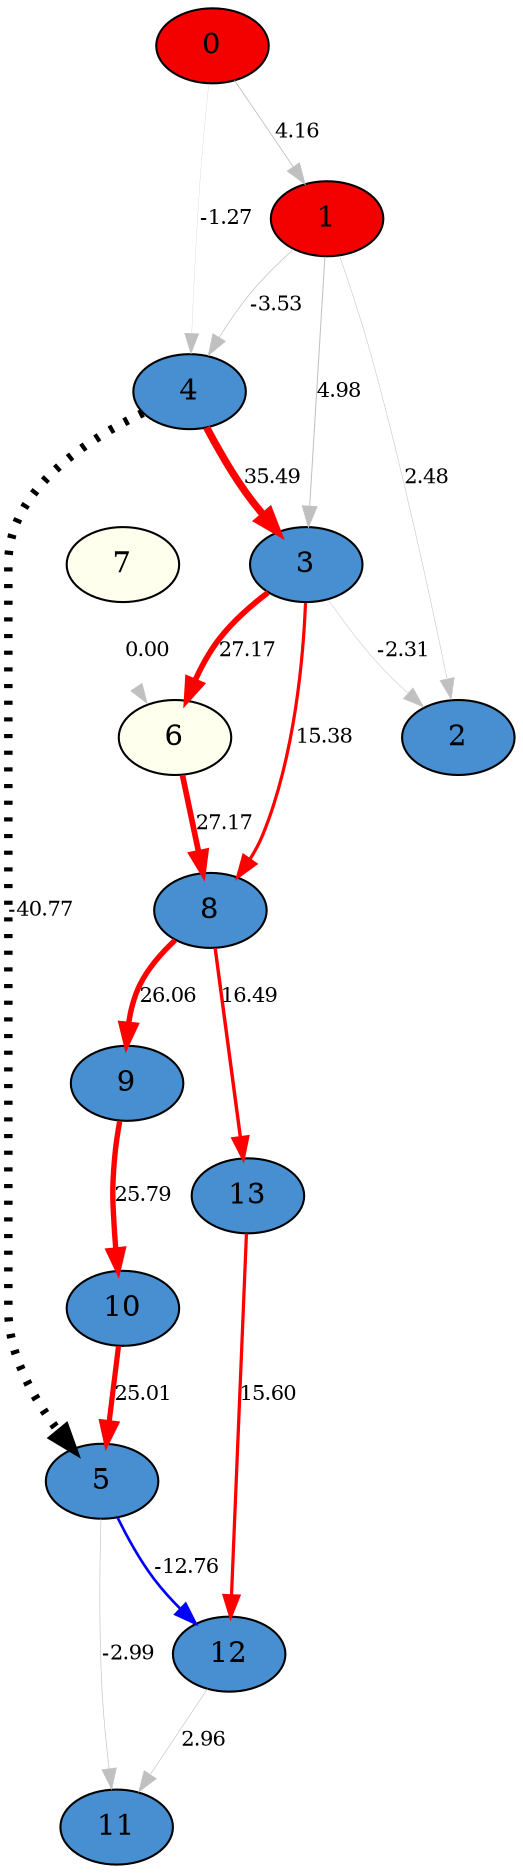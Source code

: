strict digraph  {
0 [fillcolor="#f30000", pin=True, prod_or_load=prod, style=filled, value="233.4587860107422"];
1 [fillcolor="#f30000", pin=True, prod_or_load=prod, style=filled, value="18.3"];
2 [fillcolor="#478fd0", pin=True, prod_or_load=load, style=filled, value="-94.2"];
3 [fillcolor="#478fd0", pin=True, prod_or_load=load, style=filled, value="-47.79999923706055"];
4 [fillcolor="#478fd0", pin=True, prod_or_load=load, style=filled, value="-7.599999904632568"];
5 [fillcolor="#478fd0", pin=True, prod_or_load=load, style=filled, value="-11.2"];
6 [fillcolor="#ffffed", pin=True, prod_or_load=load, style=filled, value="0.0"];
7 [fillcolor="#ffffed", pin=True, prod_or_load=load, style=filled, value="0.0"];
8 [fillcolor="#478fd0", pin=True, prod_or_load=load, style=filled, value="-29.5"];
9 [fillcolor="#478fd0", pin=True, prod_or_load=load, style=filled, value="-9.0"];
10 [fillcolor="#478fd0", pin=True, prod_or_load=load, style=filled, value="-3.5"];
11 [fillcolor="#478fd0", pin=True, prod_or_load=load, style=filled, value="-6.099999904632568"];
12 [fillcolor="#478fd0", pin=True, prod_or_load=load, style=filled, value="-13.5"];
13 [fillcolor="#478fd0", pin=True, prod_or_load=load, style=filled, value="-14.899999618530273"];
0 -> 1  [capacity="4.16", color=gray, fontsize=10, penwidth="0.42", label=4.16];
0 -> 4  [capacity="-1.27", color=gray, fontsize=10, penwidth="0.13", label=-1.27];
1 -> 2  [capacity="2.48", color=gray, fontsize=10, penwidth="0.25", label=2.48];
1 -> 3  [capacity="4.98", color=gray, fontsize=10, penwidth="0.50", label=4.98];
1 -> 4  [capacity="-3.53", color=gray, fontsize=10, penwidth="0.35", label=-3.53];
3 -> 2  [capacity="-2.31", color=gray, fontsize=10, penwidth="0.23", label=-2.31];
3 -> 6  [capacity="27.17", color=red, fontsize=10, penwidth="2.72", label=27.17];
3 -> 8  [capacity="15.38", color=red, fontsize=10, penwidth="1.54", label=15.38];
4 -> 3  [capacity="35.49", color=red, fontsize=10, penwidth="3.55", label=35.49];
4 -> 5  [capacity="-40.77", color=black, constrained=True, fontsize=10, penwidth="4.08", style="dotted, setlinewidth(2)", label=-40.77];
5 -> 12  [capacity="-12.76", color=blue, fontsize=10, penwidth="1.28", label=-12.76];
5 -> 11  [capacity="-2.99", color=gray, fontsize=10, penwidth="0.30", label=-2.99];
6 -> 8  [capacity="27.17", color=red, fontsize=10, penwidth="2.72", label=27.17];
7 -> 6  [capacity="0.0", color=gray, fontsize=10, penwidth="0.00", label=0.00];
8 -> 13  [capacity="16.49", color=red, fontsize=10, penwidth="1.65", label=16.49];
8 -> 9  [capacity="26.06", color=red, fontsize=10, penwidth="2.61", label=26.06];
9 -> 10  [capacity="25.79", color=red, fontsize=10, penwidth="2.58", label=25.79];
10 -> 5  [capacity="25.01", color=red, fontsize=10, penwidth="2.50", label=25.01];
12 -> 11  [capacity="2.96", color=gray, fontsize=10, penwidth="0.30", label=2.96];
13 -> 12  [capacity="15.6", color=red, fontsize=10, penwidth="1.56", label=15.60];
}
